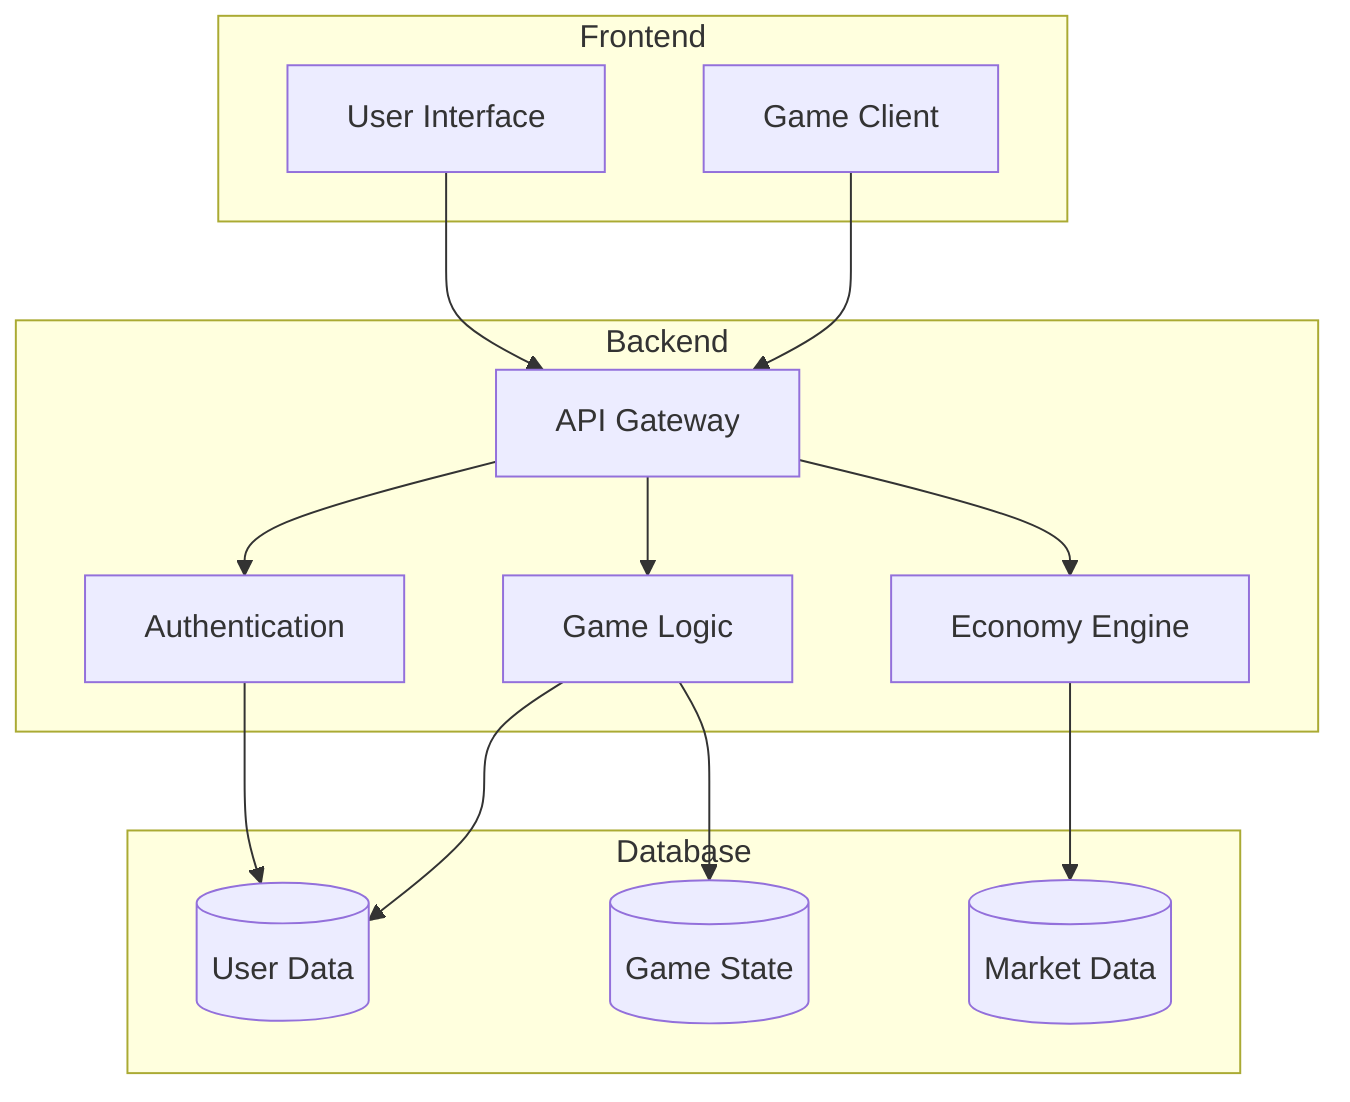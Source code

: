 graph TB
    subgraph Frontend
        UI[User Interface]
        Game[Game Client]
    end

    subgraph Backend
        API[API Gateway]
        Auth[Authentication]
        GameLogic[Game Logic]
        Economy[Economy Engine]
    end

    subgraph Database
        UserDB[(User Data)]
        GameDB[(Game State)]
        MarketDB[(Market Data)]
    end

    UI --> API
    Game --> API
    API --> Auth
    API --> GameLogic
    API --> Economy
    
    GameLogic --> UserDB
    GameLogic --> GameDB
    Economy --> MarketDB
    Auth --> UserDB